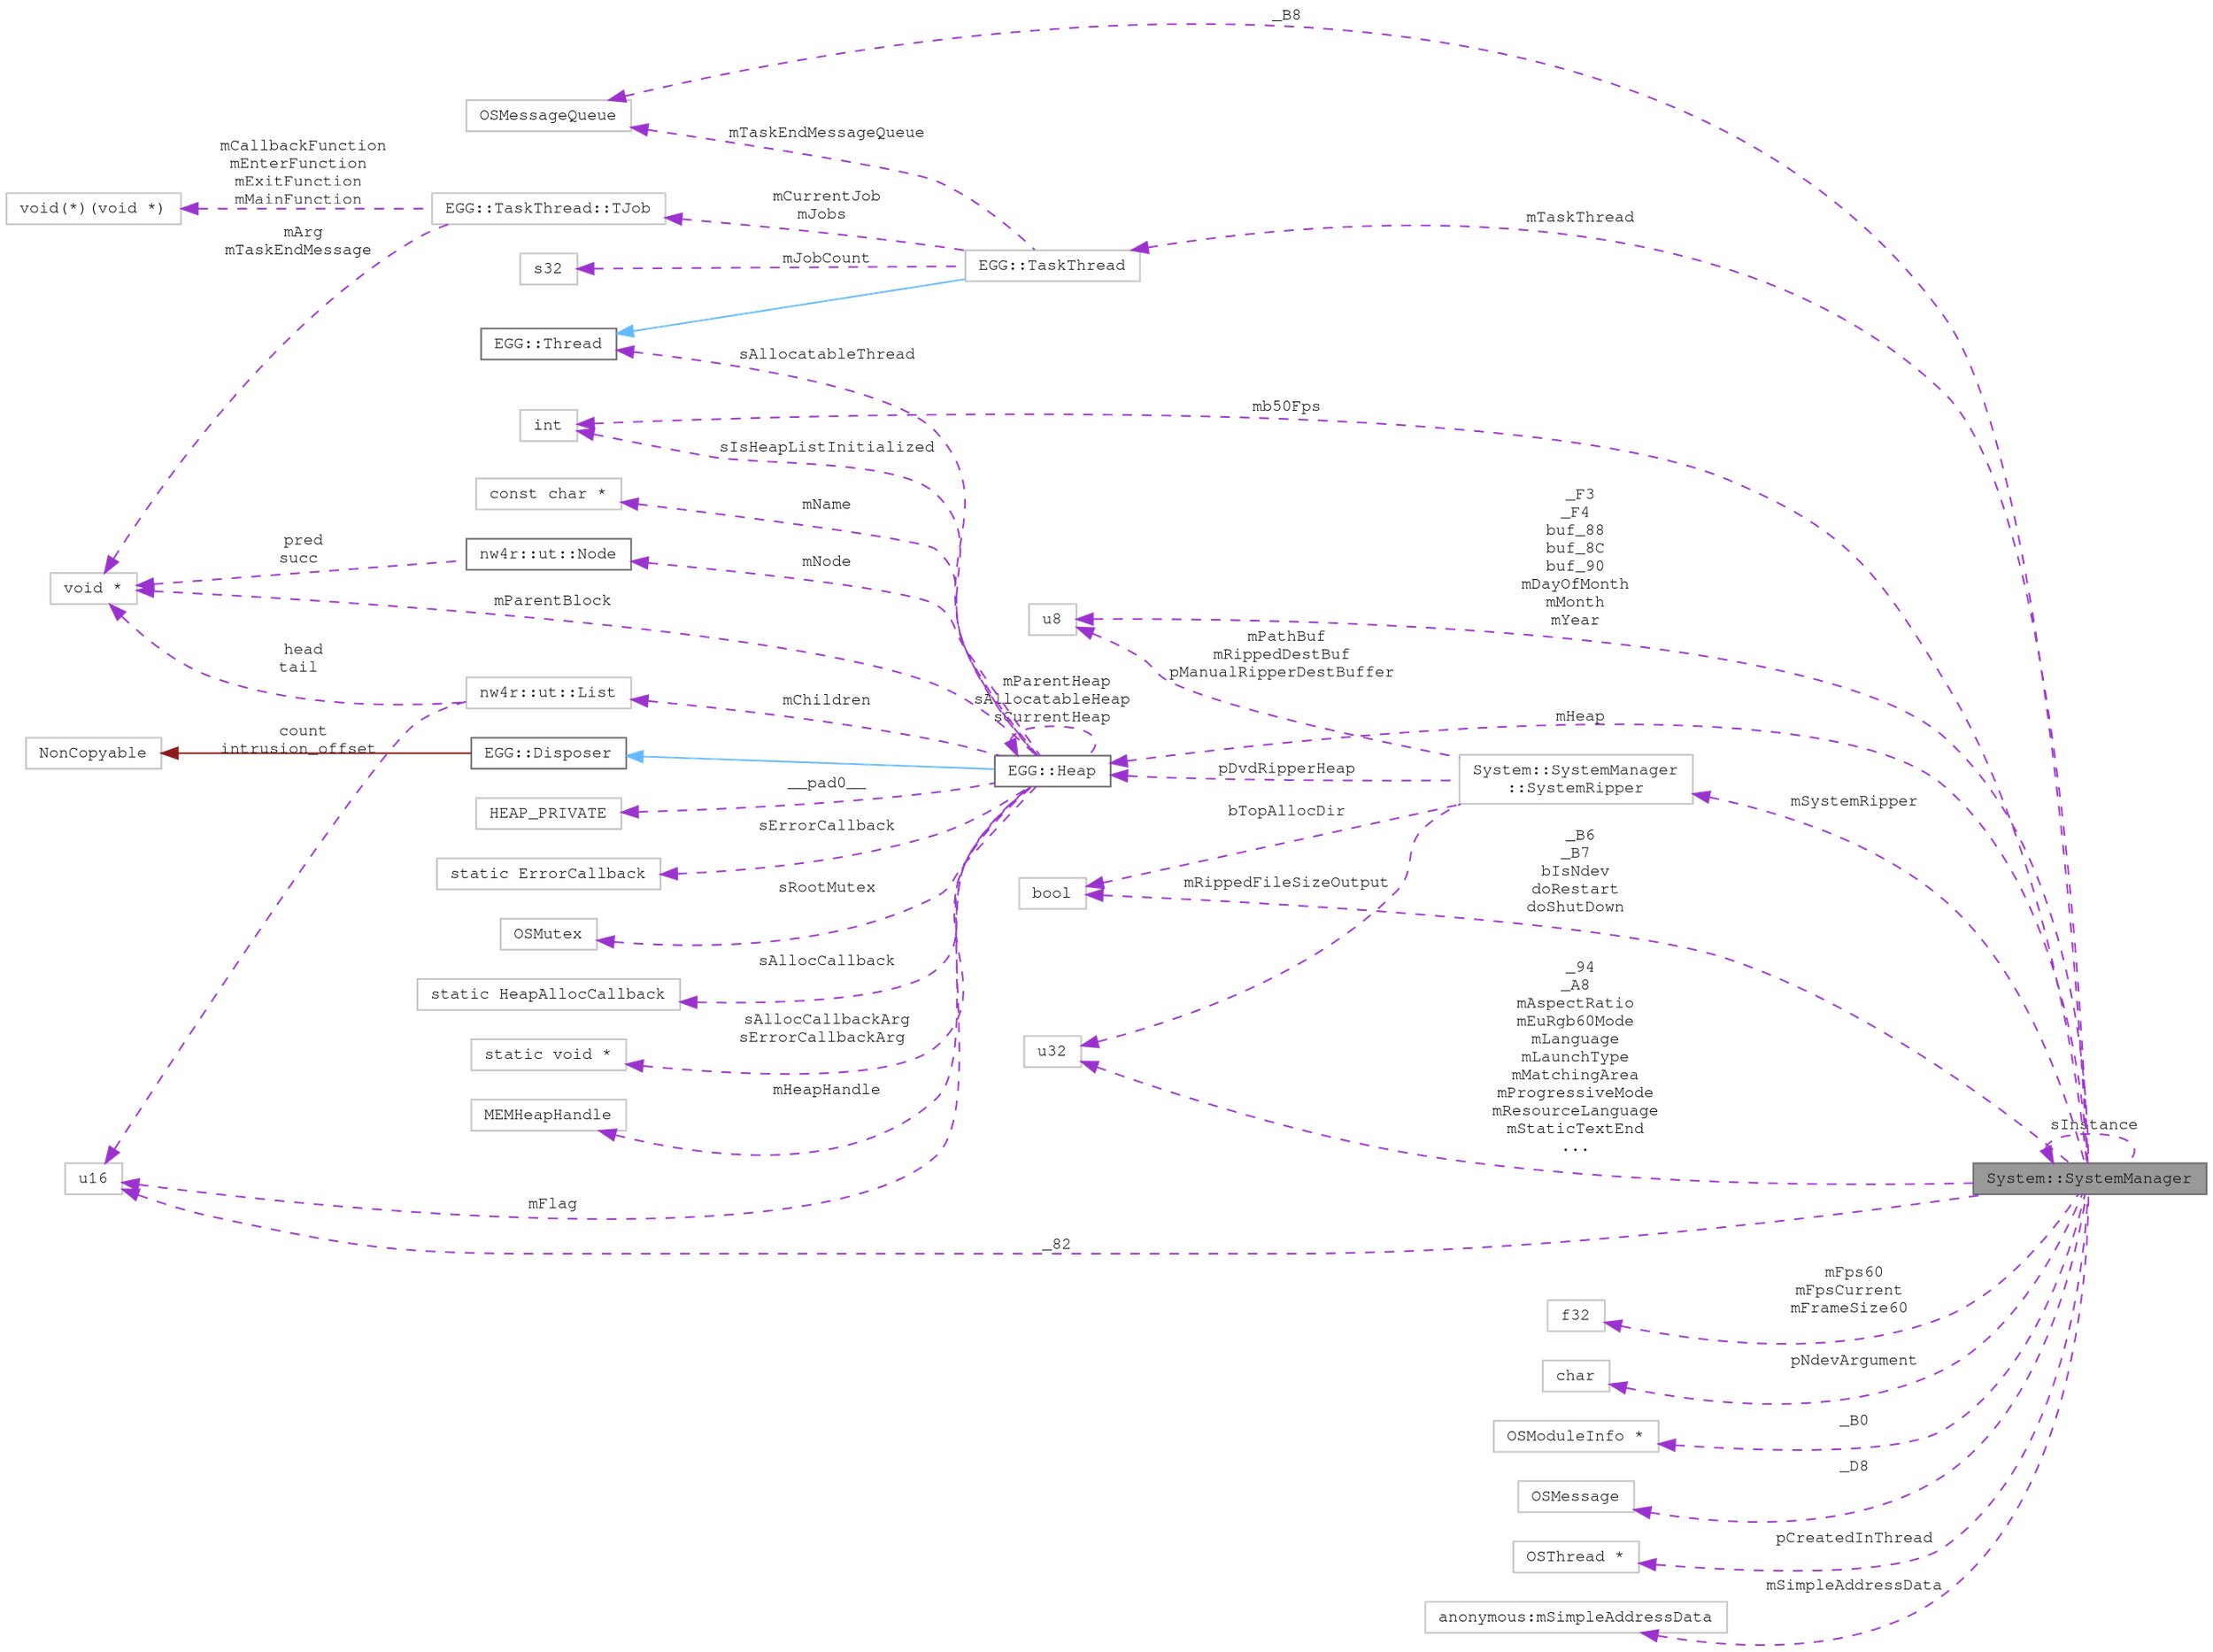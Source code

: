 digraph "System::SystemManager"
{
 // LATEX_PDF_SIZE
  bgcolor="transparent";
  edge [fontname=FreeMono,fontsize=10,labelfontname=FreeMono,labelfontsize=10];
  node [fontname=FreeMono,fontsize=10,shape=box,height=0.2,width=0.4];
  rankdir="LR";
  Node1 [label="System::SystemManager",height=0.2,width=0.4,color="gray40", fillcolor="grey60", style="filled", fontcolor="black",tooltip=" "];
  Node1 -> Node1 [dir="back",color="darkorchid3",style="dashed",label=" sInstance" ];
  Node2 -> Node1 [dir="back",color="darkorchid3",style="dashed",label=" mSystemRipper" ];
  Node2 [label="System::SystemManager\l::SystemRipper",height=0.2,width=0.4,color="grey75", fillcolor="white", style="filled",URL="$class_system_1_1_system_manager.html#struct_system_1_1_system_manager_1_1_system_ripper",tooltip=" "];
  Node3 -> Node2 [dir="back",color="darkorchid3",style="dashed",label=" mPathBuf\nmRippedDestBuf\npManualRipperDestBuffer" ];
  Node3 [label="u8",height=0.2,width=0.4,color="grey75", fillcolor="white", style="filled",tooltip=" "];
  Node4 -> Node2 [dir="back",color="darkorchid3",style="dashed",label=" pDvdRipperHeap" ];
  Node4 [label="EGG::Heap",height=0.2,width=0.4,color="gray40", fillcolor="white", style="filled",URL="$class_e_g_g_1_1_heap.html",tooltip="Base Heap class."];
  Node5 -> Node4 [dir="back",color="steelblue1",style="solid"];
  Node5 [label="EGG::Disposer",height=0.2,width=0.4,color="gray40", fillcolor="white", style="filled",URL="$class_e_g_g_1_1_disposer.html",tooltip="Base class for garbage-collected objects."];
  Node6 -> Node5 [dir="back",color="firebrick4",style="solid"];
  Node6 [label="NonCopyable",height=0.2,width=0.4,color="grey75", fillcolor="white", style="filled",URL="$class_non_copyable.html",tooltip=" "];
  Node7 -> Node4 [dir="back",color="darkorchid3",style="dashed",label=" __pad0__" ];
  Node7 [label="HEAP_PRIVATE",height=0.2,width=0.4,color="grey75", fillcolor="white", style="filled",tooltip=" "];
  Node8 -> Node4 [dir="back",color="darkorchid3",style="dashed",label=" sRootMutex" ];
  Node8 [label="OSMutex",height=0.2,width=0.4,color="grey75", fillcolor="white", style="filled",tooltip=" "];
  Node4 -> Node4 [dir="back",color="darkorchid3",style="dashed",label=" mParentHeap\nsAllocatableHeap\nsCurrentHeap" ];
  Node9 -> Node4 [dir="back",color="darkorchid3",style="dashed",label=" sIsHeapListInitialized" ];
  Node9 [label="int",height=0.2,width=0.4,color="grey75", fillcolor="white", style="filled",tooltip=" "];
  Node10 -> Node4 [dir="back",color="darkorchid3",style="dashed",label=" sErrorCallback" ];
  Node10 [label="static ErrorCallback",height=0.2,width=0.4,color="grey75", fillcolor="white", style="filled",tooltip=" "];
  Node11 -> Node4 [dir="back",color="darkorchid3",style="dashed",label=" sAllocCallback" ];
  Node11 [label="static HeapAllocCallback",height=0.2,width=0.4,color="grey75", fillcolor="white", style="filled",tooltip=" "];
  Node12 -> Node4 [dir="back",color="darkorchid3",style="dashed",label=" sAllocCallbackArg\nsErrorCallbackArg" ];
  Node12 [label="static void *",height=0.2,width=0.4,color="grey75", fillcolor="white", style="filled",tooltip=" "];
  Node13 -> Node4 [dir="back",color="darkorchid3",style="dashed",label=" sAllocatableThread" ];
  Node13 [label="EGG::Thread",height=0.2,width=0.4,color="gray40", fillcolor="white", style="filled",URL="$class_e_g_g_1_1_thread.html",tooltip="Wrapper for OSThread."];
  Node14 -> Node4 [dir="back",color="darkorchid3",style="dashed",label=" mHeapHandle" ];
  Node14 [label="MEMHeapHandle",height=0.2,width=0.4,color="grey75", fillcolor="white", style="filled",tooltip=" "];
  Node15 -> Node4 [dir="back",color="darkorchid3",style="dashed",label=" mParentBlock" ];
  Node15 [label="void *",height=0.2,width=0.4,color="grey75", fillcolor="white", style="filled",tooltip=" "];
  Node16 -> Node4 [dir="back",color="darkorchid3",style="dashed",label=" mFlag" ];
  Node16 [label="u16",height=0.2,width=0.4,color="grey75", fillcolor="white", style="filled",URL="$classu16.html",tooltip=" "];
  Node17 -> Node4 [dir="back",color="darkorchid3",style="dashed",label=" mNode" ];
  Node17 [label="nw4r::ut::Node",height=0.2,width=0.4,color="gray40", fillcolor="white", style="filled",URL="$structnw4r_1_1ut_1_1_node.html",tooltip="Bidirectional list node."];
  Node15 -> Node17 [dir="back",color="darkorchid3",style="dashed",label=" pred\nsucc" ];
  Node18 -> Node4 [dir="back",color="darkorchid3",style="dashed",label=" mChildren" ];
  Node18 [label="nw4r::ut::List",height=0.2,width=0.4,color="grey75", fillcolor="white", style="filled",URL="$structnw4r_1_1ut_1_1_list.html",tooltip=" "];
  Node15 -> Node18 [dir="back",color="darkorchid3",style="dashed",label=" head\ntail" ];
  Node16 -> Node18 [dir="back",color="darkorchid3",style="dashed",label=" count\nintrusion_offset" ];
  Node19 -> Node4 [dir="back",color="darkorchid3",style="dashed",label=" mName" ];
  Node19 [label="const char *",height=0.2,width=0.4,color="grey75", fillcolor="white", style="filled",tooltip=" "];
  Node20 -> Node2 [dir="back",color="darkorchid3",style="dashed",label=" bTopAllocDir" ];
  Node20 [label="bool",height=0.2,width=0.4,color="grey75", fillcolor="white", style="filled",tooltip=" "];
  Node21 -> Node2 [dir="back",color="darkorchid3",style="dashed",label=" mRippedFileSizeOutput" ];
  Node21 [label="u32",height=0.2,width=0.4,color="grey75", fillcolor="white", style="filled",tooltip=" "];
  Node21 -> Node1 [dir="back",color="darkorchid3",style="dashed",label=" _94\n_A8\nmAspectRatio\nmEuRgb60Mode\nmLanguage\nmLaunchType\nmMatchingArea\nmProgressiveMode\nmResourceLanguage\nmStaticTextEnd\n..." ];
  Node9 -> Node1 [dir="back",color="darkorchid3",style="dashed",label=" mb50Fps" ];
  Node22 -> Node1 [dir="back",color="darkorchid3",style="dashed",label=" mFps60\nmFpsCurrent\nmFrameSize60" ];
  Node22 [label="f32",height=0.2,width=0.4,color="grey75", fillcolor="white", style="filled",tooltip=" "];
  Node20 -> Node1 [dir="back",color="darkorchid3",style="dashed",label=" _B6\n_B7\nbIsNdev\ndoRestart\ndoShutDown" ];
  Node16 -> Node1 [dir="back",color="darkorchid3",style="dashed",label=" _82" ];
  Node3 -> Node1 [dir="back",color="darkorchid3",style="dashed",label=" _F3\n_F4\nbuf_88\nbuf_8C\nbuf_90\nmDayOfMonth\nmMonth\nmYear" ];
  Node23 -> Node1 [dir="back",color="darkorchid3",style="dashed",label=" pNdevArgument" ];
  Node23 [label="char",height=0.2,width=0.4,color="grey75", fillcolor="white", style="filled",tooltip=" "];
  Node4 -> Node1 [dir="back",color="darkorchid3",style="dashed",label=" mHeap" ];
  Node24 -> Node1 [dir="back",color="darkorchid3",style="dashed",label=" _B0" ];
  Node24 [label="OSModuleInfo *",height=0.2,width=0.4,color="grey75", fillcolor="white", style="filled",tooltip=" "];
  Node25 -> Node1 [dir="back",color="darkorchid3",style="dashed",label=" _B8" ];
  Node25 [label="OSMessageQueue",height=0.2,width=0.4,color="grey75", fillcolor="white", style="filled",tooltip=" "];
  Node26 -> Node1 [dir="back",color="darkorchid3",style="dashed",label=" _D8" ];
  Node26 [label="OSMessage",height=0.2,width=0.4,color="grey75", fillcolor="white", style="filled",tooltip=" "];
  Node27 -> Node1 [dir="back",color="darkorchid3",style="dashed",label=" mTaskThread" ];
  Node27 [label="EGG::TaskThread",height=0.2,width=0.4,color="grey75", fillcolor="white", style="filled",URL="$class_e_g_g_1_1_task_thread.html",tooltip=" "];
  Node13 -> Node27 [dir="back",color="steelblue1",style="solid"];
  Node28 -> Node27 [dir="back",color="darkorchid3",style="dashed",label=" mCurrentJob\nmJobs" ];
  Node28 [label="EGG::TaskThread::TJob",height=0.2,width=0.4,color="grey75", fillcolor="white", style="filled",URL="$struct_e_g_g_1_1_task_thread_1_1_t_job.html",tooltip=" "];
  Node29 -> Node28 [dir="back",color="darkorchid3",style="dashed",label=" mCallbackFunction\nmEnterFunction\nmExitFunction\nmMainFunction" ];
  Node29 [label="void(*)(void *)",height=0.2,width=0.4,color="grey75", fillcolor="white", style="filled",tooltip=" "];
  Node15 -> Node28 [dir="back",color="darkorchid3",style="dashed",label=" mArg\nmTaskEndMessage" ];
  Node30 -> Node27 [dir="back",color="darkorchid3",style="dashed",label=" mJobCount" ];
  Node30 [label="s32",height=0.2,width=0.4,color="grey75", fillcolor="white", style="filled",tooltip=" "];
  Node25 -> Node27 [dir="back",color="darkorchid3",style="dashed",label=" mTaskEndMessageQueue" ];
  Node31 -> Node1 [dir="back",color="darkorchid3",style="dashed",label=" pCreatedInThread" ];
  Node31 [label="OSThread *",height=0.2,width=0.4,color="grey75", fillcolor="white", style="filled",tooltip=" "];
  Node32 -> Node1 [dir="back",color="darkorchid3",style="dashed",label=" mSimpleAddressData" ];
  Node32 [label="anonymous:mSimpleAddressData",height=0.2,width=0.4,color="grey75", fillcolor="white", style="filled",tooltip=" "];
}
